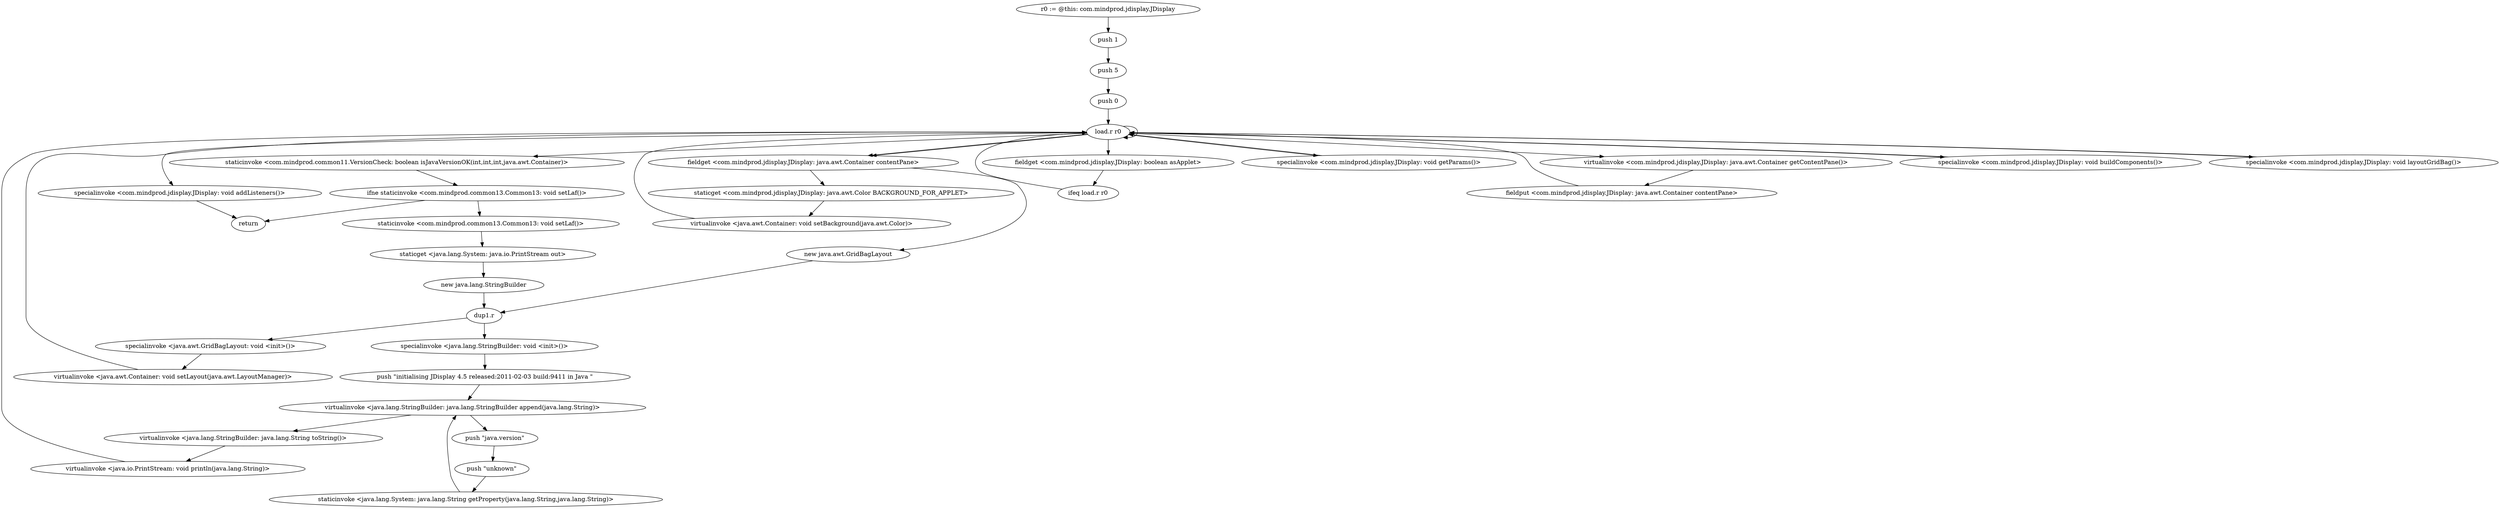 digraph "" {
    "r0 := @this: com.mindprod.jdisplay.JDisplay"
    "push 1"
    "r0 := @this: com.mindprod.jdisplay.JDisplay"->"push 1";
    "push 5"
    "push 1"->"push 5";
    "push 0"
    "push 5"->"push 0";
    "load.r r0"
    "push 0"->"load.r r0";
    "staticinvoke <com.mindprod.common11.VersionCheck: boolean isJavaVersionOK(int,int,int,java.awt.Container)>"
    "load.r r0"->"staticinvoke <com.mindprod.common11.VersionCheck: boolean isJavaVersionOK(int,int,int,java.awt.Container)>";
    "ifne staticinvoke <com.mindprod.common13.Common13: void setLaf()>"
    "staticinvoke <com.mindprod.common11.VersionCheck: boolean isJavaVersionOK(int,int,int,java.awt.Container)>"->"ifne staticinvoke <com.mindprod.common13.Common13: void setLaf()>";
    "return"
    "ifne staticinvoke <com.mindprod.common13.Common13: void setLaf()>"->"return";
    "staticinvoke <com.mindprod.common13.Common13: void setLaf()>"
    "ifne staticinvoke <com.mindprod.common13.Common13: void setLaf()>"->"staticinvoke <com.mindprod.common13.Common13: void setLaf()>";
    "staticget <java.lang.System: java.io.PrintStream out>"
    "staticinvoke <com.mindprod.common13.Common13: void setLaf()>"->"staticget <java.lang.System: java.io.PrintStream out>";
    "new java.lang.StringBuilder"
    "staticget <java.lang.System: java.io.PrintStream out>"->"new java.lang.StringBuilder";
    "dup1.r"
    "new java.lang.StringBuilder"->"dup1.r";
    "specialinvoke <java.lang.StringBuilder: void <init>()>"
    "dup1.r"->"specialinvoke <java.lang.StringBuilder: void <init>()>";
    "push \"initialising JDisplay 4.5 released:2011-02-03 build:9411 in Java \""
    "specialinvoke <java.lang.StringBuilder: void <init>()>"->"push \"initialising JDisplay 4.5 released:2011-02-03 build:9411 in Java \"";
    "virtualinvoke <java.lang.StringBuilder: java.lang.StringBuilder append(java.lang.String)>"
    "push \"initialising JDisplay 4.5 released:2011-02-03 build:9411 in Java \""->"virtualinvoke <java.lang.StringBuilder: java.lang.StringBuilder append(java.lang.String)>";
    "push \"java.version\""
    "virtualinvoke <java.lang.StringBuilder: java.lang.StringBuilder append(java.lang.String)>"->"push \"java.version\"";
    "push \"unknown\""
    "push \"java.version\""->"push \"unknown\"";
    "staticinvoke <java.lang.System: java.lang.String getProperty(java.lang.String,java.lang.String)>"
    "push \"unknown\""->"staticinvoke <java.lang.System: java.lang.String getProperty(java.lang.String,java.lang.String)>";
    "staticinvoke <java.lang.System: java.lang.String getProperty(java.lang.String,java.lang.String)>"->"virtualinvoke <java.lang.StringBuilder: java.lang.StringBuilder append(java.lang.String)>";
    "virtualinvoke <java.lang.StringBuilder: java.lang.String toString()>"
    "virtualinvoke <java.lang.StringBuilder: java.lang.StringBuilder append(java.lang.String)>"->"virtualinvoke <java.lang.StringBuilder: java.lang.String toString()>";
    "virtualinvoke <java.io.PrintStream: void println(java.lang.String)>"
    "virtualinvoke <java.lang.StringBuilder: java.lang.String toString()>"->"virtualinvoke <java.io.PrintStream: void println(java.lang.String)>";
    "virtualinvoke <java.io.PrintStream: void println(java.lang.String)>"->"load.r r0";
    "fieldget <com.mindprod.jdisplay.JDisplay: boolean asApplet>"
    "load.r r0"->"fieldget <com.mindprod.jdisplay.JDisplay: boolean asApplet>";
    "ifeq load.r r0"
    "fieldget <com.mindprod.jdisplay.JDisplay: boolean asApplet>"->"ifeq load.r r0";
    "ifeq load.r r0"->"load.r r0";
    "specialinvoke <com.mindprod.jdisplay.JDisplay: void getParams()>"
    "load.r r0"->"specialinvoke <com.mindprod.jdisplay.JDisplay: void getParams()>";
    "specialinvoke <com.mindprod.jdisplay.JDisplay: void getParams()>"->"load.r r0";
    "load.r r0"->"load.r r0";
    "virtualinvoke <com.mindprod.jdisplay.JDisplay: java.awt.Container getContentPane()>"
    "load.r r0"->"virtualinvoke <com.mindprod.jdisplay.JDisplay: java.awt.Container getContentPane()>";
    "fieldput <com.mindprod.jdisplay.JDisplay: java.awt.Container contentPane>"
    "virtualinvoke <com.mindprod.jdisplay.JDisplay: java.awt.Container getContentPane()>"->"fieldput <com.mindprod.jdisplay.JDisplay: java.awt.Container contentPane>";
    "fieldput <com.mindprod.jdisplay.JDisplay: java.awt.Container contentPane>"->"load.r r0";
    "fieldget <com.mindprod.jdisplay.JDisplay: java.awt.Container contentPane>"
    "load.r r0"->"fieldget <com.mindprod.jdisplay.JDisplay: java.awt.Container contentPane>";
    "new java.awt.GridBagLayout"
    "fieldget <com.mindprod.jdisplay.JDisplay: java.awt.Container contentPane>"->"new java.awt.GridBagLayout";
    "new java.awt.GridBagLayout"->"dup1.r";
    "specialinvoke <java.awt.GridBagLayout: void <init>()>"
    "dup1.r"->"specialinvoke <java.awt.GridBagLayout: void <init>()>";
    "virtualinvoke <java.awt.Container: void setLayout(java.awt.LayoutManager)>"
    "specialinvoke <java.awt.GridBagLayout: void <init>()>"->"virtualinvoke <java.awt.Container: void setLayout(java.awt.LayoutManager)>";
    "virtualinvoke <java.awt.Container: void setLayout(java.awt.LayoutManager)>"->"load.r r0";
    "load.r r0"->"fieldget <com.mindprod.jdisplay.JDisplay: java.awt.Container contentPane>";
    "staticget <com.mindprod.jdisplay.JDisplay: java.awt.Color BACKGROUND_FOR_APPLET>"
    "fieldget <com.mindprod.jdisplay.JDisplay: java.awt.Container contentPane>"->"staticget <com.mindprod.jdisplay.JDisplay: java.awt.Color BACKGROUND_FOR_APPLET>";
    "virtualinvoke <java.awt.Container: void setBackground(java.awt.Color)>"
    "staticget <com.mindprod.jdisplay.JDisplay: java.awt.Color BACKGROUND_FOR_APPLET>"->"virtualinvoke <java.awt.Container: void setBackground(java.awt.Color)>";
    "virtualinvoke <java.awt.Container: void setBackground(java.awt.Color)>"->"load.r r0";
    "specialinvoke <com.mindprod.jdisplay.JDisplay: void buildComponents()>"
    "load.r r0"->"specialinvoke <com.mindprod.jdisplay.JDisplay: void buildComponents()>";
    "specialinvoke <com.mindprod.jdisplay.JDisplay: void buildComponents()>"->"load.r r0";
    "specialinvoke <com.mindprod.jdisplay.JDisplay: void layoutGridBag()>"
    "load.r r0"->"specialinvoke <com.mindprod.jdisplay.JDisplay: void layoutGridBag()>";
    "specialinvoke <com.mindprod.jdisplay.JDisplay: void layoutGridBag()>"->"load.r r0";
    "specialinvoke <com.mindprod.jdisplay.JDisplay: void addListeners()>"
    "load.r r0"->"specialinvoke <com.mindprod.jdisplay.JDisplay: void addListeners()>";
    "specialinvoke <com.mindprod.jdisplay.JDisplay: void addListeners()>"->"return";
}
